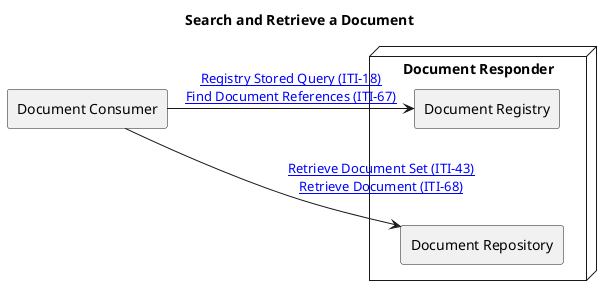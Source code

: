@startuml

title "Search and Retrieve a Document"

agent "Document Consumer" as Consumer

node "Document Responder" {
agent "Document Registry" as Registry
agent "Document Repository" as Repository
Registry -d[hidden]- Repository
}

Consumer -r-> Registry: [[https://profiles.ihe.net/ITI/TF/Volume2/ITI-18.html Registry Stored Query (ITI-18)]]\n[[https://profiles.ihe.net/ITI/MHD/ITI-67.html Find Document References (ITI-67)]]
Consumer -r-> Repository: [[https://profiles.ihe.net/ITI/TF/Volume2/ITI-43.html Retrieve Document Set (ITI-43)]]\n[[https://profiles.ihe.net/ITI/MHD/ITI-68.html Retrieve Document (ITI-68)]]

@enduml
